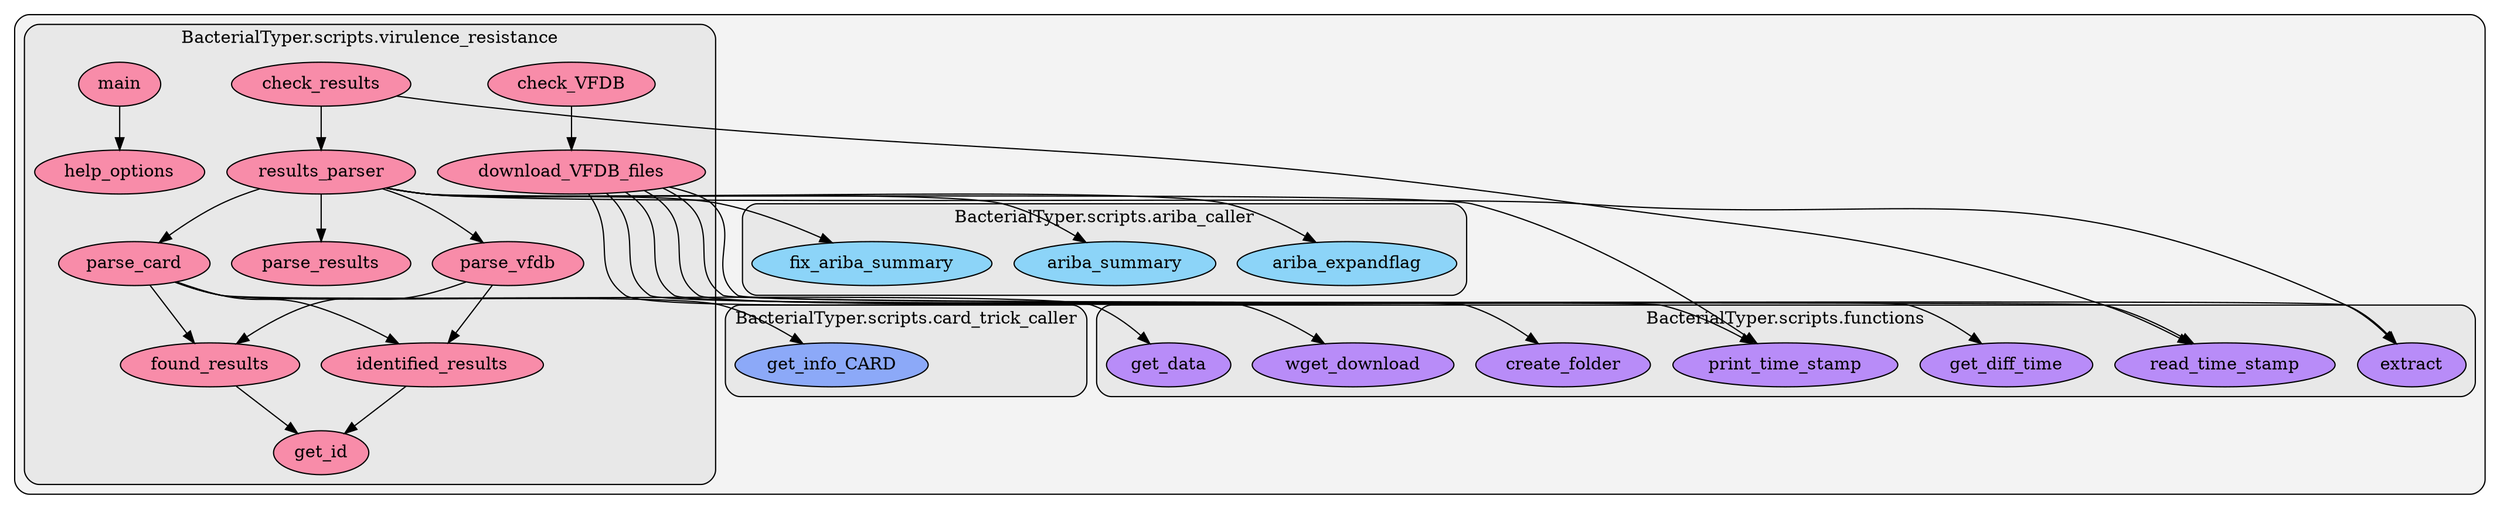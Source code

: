 digraph G {
    graph [spilines=ortho, rankdir=TB, clusterrank="local"];
    subgraph cluster_G {

        graph [style="filled,rounded",fillcolor="#80808018", label=""];
        subgraph cluster_BacterialTyper__scripts__ariba_caller {

            graph [style="filled,rounded",fillcolor="#80808018", label="BacterialTyper.scripts.ariba_caller"];
            BacterialTyper__scripts__ariba_caller__ariba_expandflag [label="ariba_expandflag", style="filled", fillcolor="#65cbffb2", fontcolor="#000000", group="25"];
        }
        subgraph cluster_BacterialTyper__scripts__ariba_caller {

            graph [style="filled,rounded",fillcolor="#80808018", label="BacterialTyper.scripts.ariba_caller"];
        }
        subgraph cluster_BacterialTyper__scripts__ariba_caller {

            graph [style="filled,rounded",fillcolor="#80808018", label="BacterialTyper.scripts.ariba_caller"];
        }
        subgraph cluster_BacterialTyper__scripts__ariba_caller {

            graph [style="filled,rounded",fillcolor="#80808018", label="BacterialTyper.scripts.ariba_caller"];
        }
        subgraph cluster_BacterialTyper__scripts__ariba_caller {

            graph [style="filled,rounded",fillcolor="#80808018", label="BacterialTyper.scripts.ariba_caller"];
        }
        subgraph cluster_BacterialTyper__scripts__ariba_caller {

            graph [style="filled,rounded",fillcolor="#80808018", label="BacterialTyper.scripts.ariba_caller"];
            BacterialTyper__scripts__ariba_caller__ariba_summary [label="ariba_summary", style="filled", fillcolor="#65cbffb2", fontcolor="#000000", group="25"];
        }
        subgraph cluster_BacterialTyper__scripts__ariba_caller {

            graph [style="filled,rounded",fillcolor="#80808018", label="BacterialTyper.scripts.ariba_caller"];
        }
        subgraph cluster_BacterialTyper__scripts__ariba_caller {

            graph [style="filled,rounded",fillcolor="#80808018", label="BacterialTyper.scripts.ariba_caller"];
        }
        subgraph cluster_BacterialTyper__scripts__ariba_caller {

            graph [style="filled,rounded",fillcolor="#80808018", label="BacterialTyper.scripts.ariba_caller"];
        }
        subgraph cluster_BacterialTyper__scripts__ariba_caller {

            graph [style="filled,rounded",fillcolor="#80808018", label="BacterialTyper.scripts.ariba_caller"];
            BacterialTyper__scripts__ariba_caller__fix_ariba_summary [label="fix_ariba_summary", style="filled", fillcolor="#65cbffb2", fontcolor="#000000", group="25"];
        }
        subgraph cluster_BacterialTyper__scripts__ariba_caller {

            graph [style="filled,rounded",fillcolor="#80808018", label="BacterialTyper.scripts.ariba_caller"];
        }
        subgraph cluster_BacterialTyper__scripts__ariba_caller {

            graph [style="filled,rounded",fillcolor="#80808018", label="BacterialTyper.scripts.ariba_caller"];
        }
        subgraph cluster_BacterialTyper__scripts__ariba_caller {

            graph [style="filled,rounded",fillcolor="#80808018", label="BacterialTyper.scripts.ariba_caller"];
        }
        subgraph cluster_BacterialTyper__scripts__ariba_caller {

            graph [style="filled,rounded",fillcolor="#80808018", label="BacterialTyper.scripts.ariba_caller"];
        }
        subgraph cluster_BacterialTyper__scripts__ariba_caller {

            graph [style="filled,rounded",fillcolor="#80808018", label="BacterialTyper.scripts.ariba_caller"];
        }
        subgraph cluster_BacterialTyper__scripts__card_trick_caller {

            graph [style="filled,rounded",fillcolor="#80808018", label="BacterialTyper.scripts.card_trick_caller"];
        }
        subgraph cluster_BacterialTyper__scripts__card_trick_caller {

            graph [style="filled,rounded",fillcolor="#80808018", label="BacterialTyper.scripts.card_trick_caller"];
            BacterialTyper__scripts__card_trick_caller__get_info_CARD [label="get_info_CARD", style="filled", fillcolor="#658effb2", fontcolor="#000000", group="28"];
        }
        subgraph cluster_BacterialTyper__scripts__card_trick_caller {

            graph [style="filled,rounded",fillcolor="#80808018", label="BacterialTyper.scripts.card_trick_caller"];
        }
        subgraph cluster_BacterialTyper__scripts__functions {

            graph [style="filled,rounded",fillcolor="#80808018", label="BacterialTyper.scripts.functions"];
        }
        subgraph cluster_BacterialTyper__scripts__functions {

            graph [style="filled,rounded",fillcolor="#80808018", label="BacterialTyper.scripts.functions"];
        }
        subgraph cluster_BacterialTyper__scripts__functions {

            graph [style="filled,rounded",fillcolor="#80808018", label="BacterialTyper.scripts.functions"];
        }
        subgraph cluster_BacterialTyper__scripts__functions {

            graph [style="filled,rounded",fillcolor="#80808018", label="BacterialTyper.scripts.functions"];
        }
        subgraph cluster_BacterialTyper__scripts__functions {

            graph [style="filled,rounded",fillcolor="#80808018", label="BacterialTyper.scripts.functions"];
        }
        subgraph cluster_BacterialTyper__scripts__functions {

            graph [style="filled,rounded",fillcolor="#80808018", label="BacterialTyper.scripts.functions"];
            BacterialTyper__scripts__functions__create_folder [label="create_folder", style="filled", fillcolor="#a365ffb2", fontcolor="#000000", group="33"];
        }
        subgraph cluster_BacterialTyper__scripts__functions {

            graph [style="filled,rounded",fillcolor="#80808018", label="BacterialTyper.scripts.functions"];
        }
        subgraph cluster_BacterialTyper__scripts__functions {

            graph [style="filled,rounded",fillcolor="#80808018", label="BacterialTyper.scripts.functions"];
        }
        subgraph cluster_BacterialTyper__scripts__functions {

            graph [style="filled,rounded",fillcolor="#80808018", label="BacterialTyper.scripts.functions"];
        }
        subgraph cluster_BacterialTyper__scripts__functions {

            graph [style="filled,rounded",fillcolor="#80808018", label="BacterialTyper.scripts.functions"];
            BacterialTyper__scripts__functions__extract [label="extract", style="filled", fillcolor="#a365ffb2", fontcolor="#000000", group="33"];
        }
        subgraph cluster_BacterialTyper__scripts__functions {

            graph [style="filled,rounded",fillcolor="#80808018", label="BacterialTyper.scripts.functions"];
        }
        subgraph cluster_BacterialTyper__scripts__functions {

            graph [style="filled,rounded",fillcolor="#80808018", label="BacterialTyper.scripts.functions"];
        }
        subgraph cluster_BacterialTyper__scripts__functions {

            graph [style="filled,rounded",fillcolor="#80808018", label="BacterialTyper.scripts.functions"];
            BacterialTyper__scripts__functions__get_data [label="get_data", style="filled", fillcolor="#a365ffb2", fontcolor="#000000", group="33"];
        }
        subgraph cluster_BacterialTyper__scripts__functions {

            graph [style="filled,rounded",fillcolor="#80808018", label="BacterialTyper.scripts.functions"];
            BacterialTyper__scripts__functions__get_diff_time [label="get_diff_time", style="filled", fillcolor="#a365ffb2", fontcolor="#000000", group="33"];
        }
        subgraph cluster_BacterialTyper__scripts__functions {

            graph [style="filled,rounded",fillcolor="#80808018", label="BacterialTyper.scripts.functions"];
        }
        subgraph cluster_BacterialTyper__scripts__functions {

            graph [style="filled,rounded",fillcolor="#80808018", label="BacterialTyper.scripts.functions"];
        }
        subgraph cluster_BacterialTyper__scripts__functions {

            graph [style="filled,rounded",fillcolor="#80808018", label="BacterialTyper.scripts.functions"];
        }
        subgraph cluster_BacterialTyper__scripts__functions {

            graph [style="filled,rounded",fillcolor="#80808018", label="BacterialTyper.scripts.functions"];
        }
        subgraph cluster_BacterialTyper__scripts__functions {

            graph [style="filled,rounded",fillcolor="#80808018", label="BacterialTyper.scripts.functions"];
        }
        subgraph cluster_BacterialTyper__scripts__functions {

            graph [style="filled,rounded",fillcolor="#80808018", label="BacterialTyper.scripts.functions"];
        }
        subgraph cluster_BacterialTyper__scripts__functions {

            graph [style="filled,rounded",fillcolor="#80808018", label="BacterialTyper.scripts.functions"];
        }
        subgraph cluster_BacterialTyper__scripts__functions {

            graph [style="filled,rounded",fillcolor="#80808018", label="BacterialTyper.scripts.functions"];
        }
        subgraph cluster_BacterialTyper__scripts__functions {

            graph [style="filled,rounded",fillcolor="#80808018", label="BacterialTyper.scripts.functions"];
        }
        subgraph cluster_BacterialTyper__scripts__functions {

            graph [style="filled,rounded",fillcolor="#80808018", label="BacterialTyper.scripts.functions"];
        }
        subgraph cluster_BacterialTyper__scripts__functions {

            graph [style="filled,rounded",fillcolor="#80808018", label="BacterialTyper.scripts.functions"];
        }
        subgraph cluster_BacterialTyper__scripts__functions {

            graph [style="filled,rounded",fillcolor="#80808018", label="BacterialTyper.scripts.functions"];
        }
        subgraph cluster_BacterialTyper__scripts__functions {

            graph [style="filled,rounded",fillcolor="#80808018", label="BacterialTyper.scripts.functions"];
        }
        subgraph cluster_BacterialTyper__scripts__functions {

            graph [style="filled,rounded",fillcolor="#80808018", label="BacterialTyper.scripts.functions"];
        }
        subgraph cluster_BacterialTyper__scripts__functions {

            graph [style="filled,rounded",fillcolor="#80808018", label="BacterialTyper.scripts.functions"];
        }
        subgraph cluster_BacterialTyper__scripts__functions {

            graph [style="filled,rounded",fillcolor="#80808018", label="BacterialTyper.scripts.functions"];
            BacterialTyper__scripts__functions__print_time_stamp [label="print_time_stamp", style="filled", fillcolor="#a365ffb2", fontcolor="#000000", group="33"];
        }
        subgraph cluster_BacterialTyper__scripts__functions {

            graph [style="filled,rounded",fillcolor="#80808018", label="BacterialTyper.scripts.functions"];
        }
        subgraph cluster_BacterialTyper__scripts__functions {

            graph [style="filled,rounded",fillcolor="#80808018", label="BacterialTyper.scripts.functions"];
        }
        subgraph cluster_BacterialTyper__scripts__functions {

            graph [style="filled,rounded",fillcolor="#80808018", label="BacterialTyper.scripts.functions"];
            BacterialTyper__scripts__functions__read_time_stamp [label="read_time_stamp", style="filled", fillcolor="#a365ffb2", fontcolor="#000000", group="33"];
        }
        subgraph cluster_BacterialTyper__scripts__functions {

            graph [style="filled,rounded",fillcolor="#80808018", label="BacterialTyper.scripts.functions"];
        }
        subgraph cluster_BacterialTyper__scripts__functions {

            graph [style="filled,rounded",fillcolor="#80808018", label="BacterialTyper.scripts.functions"];
        }
        subgraph cluster_BacterialTyper__scripts__functions {

            graph [style="filled,rounded",fillcolor="#80808018", label="BacterialTyper.scripts.functions"];
        }
        subgraph cluster_BacterialTyper__scripts__functions {

            graph [style="filled,rounded",fillcolor="#80808018", label="BacterialTyper.scripts.functions"];
        }
        subgraph cluster_BacterialTyper__scripts__functions {

            graph [style="filled,rounded",fillcolor="#80808018", label="BacterialTyper.scripts.functions"];
        }
        subgraph cluster_BacterialTyper__scripts__functions {

            graph [style="filled,rounded",fillcolor="#80808018", label="BacterialTyper.scripts.functions"];
            BacterialTyper__scripts__functions__wget_download [label="wget_download", style="filled", fillcolor="#a365ffb2", fontcolor="#000000", group="33"];
        }
        subgraph cluster_BacterialTyper__scripts__virulence_resistance {

            graph [style="filled,rounded",fillcolor="#80808018", label="BacterialTyper.scripts.virulence_resistance"];
            BacterialTyper__scripts__virulence_resistance__check_VFDB [label="check_VFDB", style="filled", fillcolor="#ff658eb2", fontcolor="#000000", group="43"];
        }
        subgraph cluster_BacterialTyper__scripts__virulence_resistance {

            graph [style="filled,rounded",fillcolor="#80808018", label="BacterialTyper.scripts.virulence_resistance"];
            BacterialTyper__scripts__virulence_resistance__check_results [label="check_results", style="filled", fillcolor="#ff658eb2", fontcolor="#000000", group="43"];
        }
        subgraph cluster_BacterialTyper__scripts__virulence_resistance {

            graph [style="filled,rounded",fillcolor="#80808018", label="BacterialTyper.scripts.virulence_resistance"];
            BacterialTyper__scripts__virulence_resistance__download_VFDB_files [label="download_VFDB_files", style="filled", fillcolor="#ff658eb2", fontcolor="#000000", group="43"];
        }
        subgraph cluster_BacterialTyper__scripts__virulence_resistance {

            graph [style="filled,rounded",fillcolor="#80808018", label="BacterialTyper.scripts.virulence_resistance"];
            BacterialTyper__scripts__virulence_resistance__found_results [label="found_results", style="filled", fillcolor="#ff658eb2", fontcolor="#000000", group="43"];
        }
        subgraph cluster_BacterialTyper__scripts__virulence_resistance {

            graph [style="filled,rounded",fillcolor="#80808018", label="BacterialTyper.scripts.virulence_resistance"];
            BacterialTyper__scripts__virulence_resistance__get_id [label="get_id", style="filled", fillcolor="#ff658eb2", fontcolor="#000000", group="43"];
        }
        subgraph cluster_BacterialTyper__scripts__virulence_resistance {

            graph [style="filled,rounded",fillcolor="#80808018", label="BacterialTyper.scripts.virulence_resistance"];
            BacterialTyper__scripts__virulence_resistance__help_options [label="help_options", style="filled", fillcolor="#ff658eb2", fontcolor="#000000", group="43"];
        }
        subgraph cluster_BacterialTyper__scripts__virulence_resistance {

            graph [style="filled,rounded",fillcolor="#80808018", label="BacterialTyper.scripts.virulence_resistance"];
            BacterialTyper__scripts__virulence_resistance__identified_results [label="identified_results", style="filled", fillcolor="#ff658eb2", fontcolor="#000000", group="43"];
        }
        subgraph cluster_BacterialTyper__scripts__virulence_resistance {

            graph [style="filled,rounded",fillcolor="#80808018", label="BacterialTyper.scripts.virulence_resistance"];
            BacterialTyper__scripts__virulence_resistance__main [label="main", style="filled", fillcolor="#ff658eb2", fontcolor="#000000", group="43"];
        }
        subgraph cluster_BacterialTyper__scripts__virulence_resistance {

            graph [style="filled,rounded",fillcolor="#80808018", label="BacterialTyper.scripts.virulence_resistance"];
            BacterialTyper__scripts__virulence_resistance__parse_card [label="parse_card", style="filled", fillcolor="#ff658eb2", fontcolor="#000000", group="43"];
        }
        subgraph cluster_BacterialTyper__scripts__virulence_resistance {

            graph [style="filled,rounded",fillcolor="#80808018", label="BacterialTyper.scripts.virulence_resistance"];
            BacterialTyper__scripts__virulence_resistance__parse_results [label="parse_results", style="filled", fillcolor="#ff658eb2", fontcolor="#000000", group="43"];
        }
        subgraph cluster_BacterialTyper__scripts__virulence_resistance {

            graph [style="filled,rounded",fillcolor="#80808018", label="BacterialTyper.scripts.virulence_resistance"];
            BacterialTyper__scripts__virulence_resistance__parse_vfdb [label="parse_vfdb", style="filled", fillcolor="#ff658eb2", fontcolor="#000000", group="43"];
        }
        subgraph cluster_BacterialTyper__scripts__virulence_resistance {

            graph [style="filled,rounded",fillcolor="#80808018", label="BacterialTyper.scripts.virulence_resistance"];
            BacterialTyper__scripts__virulence_resistance__results_parser [label="results_parser", style="filled", fillcolor="#ff658eb2", fontcolor="#000000", group="43"];
        }
        subgraph cluster_BacterialTyper__scripts__virulence_resistance {

            graph [style="filled,rounded",fillcolor="#80808018", label="BacterialTyper.scripts.virulence_resistance"];
        }
    }
        BacterialTyper__scripts__virulence_resistance__parse_vfdb -> BacterialTyper__scripts__virulence_resistance__found_results [style="solid", color="#000000"];
        BacterialTyper__scripts__virulence_resistance__parse_vfdb -> BacterialTyper__scripts__virulence_resistance__identified_results [style="solid", color="#000000"];
        BacterialTyper__scripts__virulence_resistance__parse_card -> BacterialTyper__scripts__functions__get_data [style="solid", color="#000000"];
        BacterialTyper__scripts__virulence_resistance__parse_card -> BacterialTyper__scripts__virulence_resistance__found_results [style="solid", color="#000000"];
        BacterialTyper__scripts__virulence_resistance__parse_card -> BacterialTyper__scripts__virulence_resistance__identified_results [style="solid", color="#000000"];
        BacterialTyper__scripts__virulence_resistance__parse_card -> BacterialTyper__scripts__card_trick_caller__get_info_CARD [style="solid", color="#000000"];
        BacterialTyper__scripts__virulence_resistance__found_results -> BacterialTyper__scripts__virulence_resistance__get_id [style="solid", color="#000000"];
        BacterialTyper__scripts__virulence_resistance__identified_results -> BacterialTyper__scripts__virulence_resistance__get_id [style="solid", color="#000000"];
        BacterialTyper__scripts__virulence_resistance__check_results -> BacterialTyper__scripts__functions__read_time_stamp [style="solid", color="#000000"];
        BacterialTyper__scripts__virulence_resistance__check_results -> BacterialTyper__scripts__virulence_resistance__results_parser [style="solid", color="#000000"];
        BacterialTyper__scripts__virulence_resistance__results_parser -> BacterialTyper__scripts__ariba_caller__ariba_expandflag [style="solid", color="#000000"];
        BacterialTyper__scripts__virulence_resistance__results_parser -> BacterialTyper__scripts__virulence_resistance__parse_results [style="solid", color="#000000"];
        BacterialTyper__scripts__virulence_resistance__results_parser -> BacterialTyper__scripts__functions__extract [style="solid", color="#000000"];
        BacterialTyper__scripts__virulence_resistance__results_parser -> BacterialTyper__scripts__functions__print_time_stamp [style="solid", color="#000000"];
        BacterialTyper__scripts__virulence_resistance__results_parser -> BacterialTyper__scripts__ariba_caller__fix_ariba_summary [style="solid", color="#000000"];
        BacterialTyper__scripts__virulence_resistance__results_parser -> BacterialTyper__scripts__virulence_resistance__parse_vfdb [style="solid", color="#000000"];
        BacterialTyper__scripts__virulence_resistance__results_parser -> BacterialTyper__scripts__virulence_resistance__parse_card [style="solid", color="#000000"];
        BacterialTyper__scripts__virulence_resistance__results_parser -> BacterialTyper__scripts__ariba_caller__ariba_summary [style="solid", color="#000000"];
        BacterialTyper__scripts__virulence_resistance__check_VFDB -> BacterialTyper__scripts__virulence_resistance__download_VFDB_files [style="solid", color="#000000"];
        BacterialTyper__scripts__virulence_resistance__download_VFDB_files -> BacterialTyper__scripts__functions__get_diff_time [style="solid", color="#000000"];
        BacterialTyper__scripts__virulence_resistance__download_VFDB_files -> BacterialTyper__scripts__functions__wget_download [style="solid", color="#000000"];
        BacterialTyper__scripts__virulence_resistance__download_VFDB_files -> BacterialTyper__scripts__functions__read_time_stamp [style="solid", color="#000000"];
        BacterialTyper__scripts__virulence_resistance__download_VFDB_files -> BacterialTyper__scripts__functions__extract [style="solid", color="#000000"];
        BacterialTyper__scripts__virulence_resistance__download_VFDB_files -> BacterialTyper__scripts__functions__print_time_stamp [style="solid", color="#000000"];
        BacterialTyper__scripts__virulence_resistance__download_VFDB_files -> BacterialTyper__scripts__functions__create_folder [style="solid", color="#000000"];
        BacterialTyper__scripts__virulence_resistance__main -> BacterialTyper__scripts__virulence_resistance__help_options [style="solid", color="#000000"];
    }
